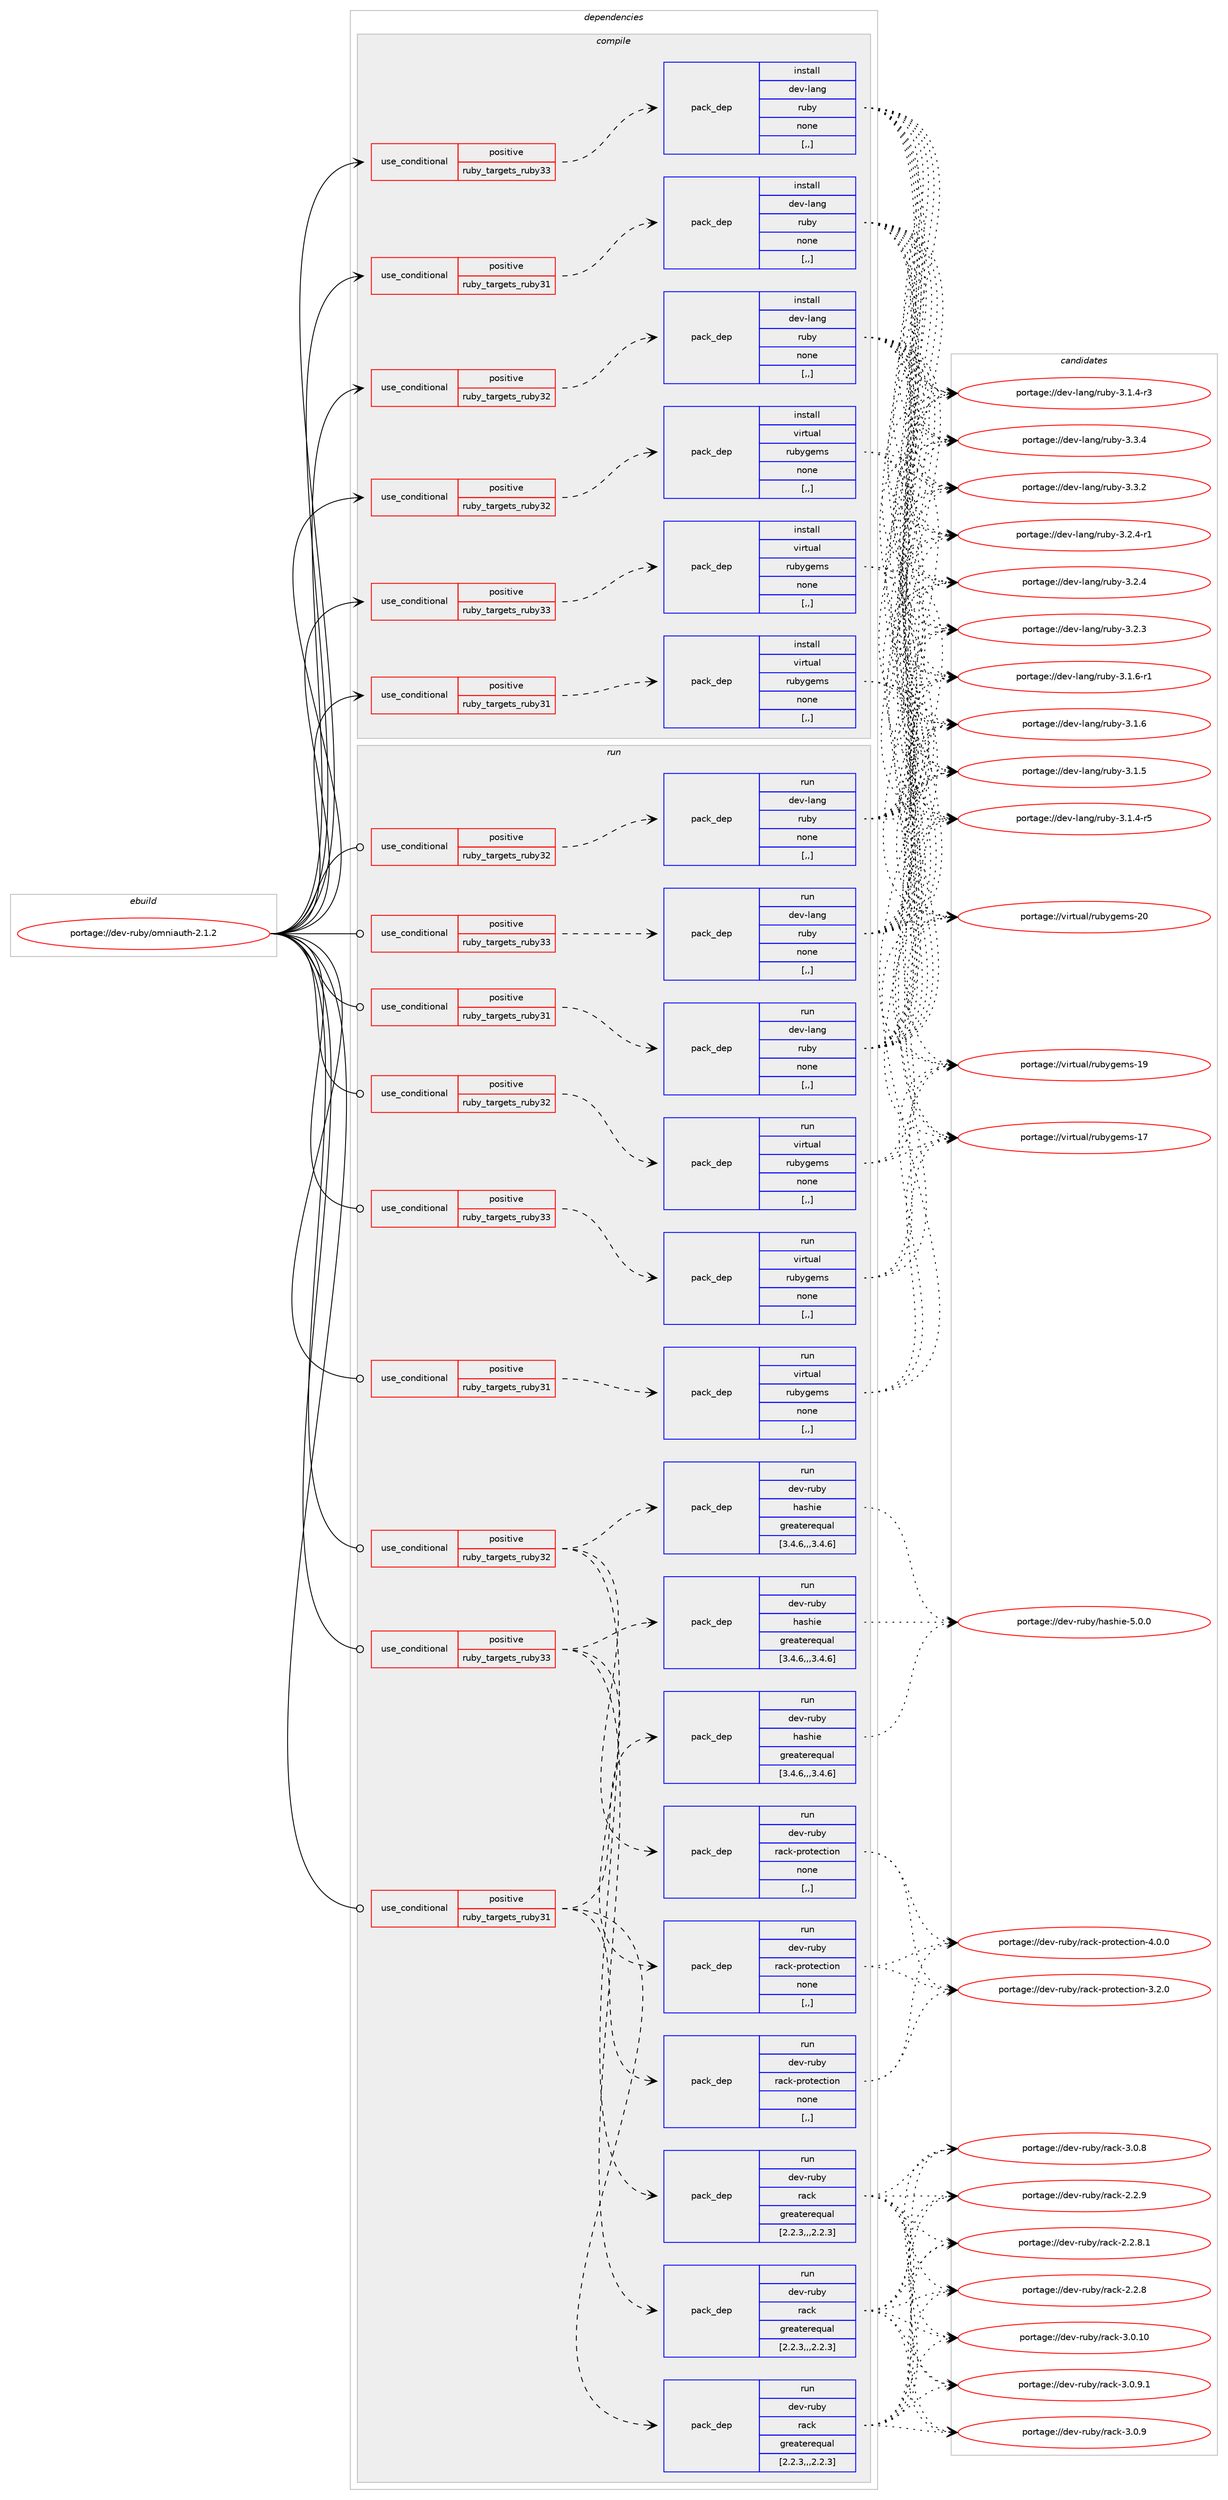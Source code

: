 digraph prolog {

# *************
# Graph options
# *************

newrank=true;
concentrate=true;
compound=true;
graph [rankdir=LR,fontname=Helvetica,fontsize=10,ranksep=1.5];#, ranksep=2.5, nodesep=0.2];
edge  [arrowhead=vee];
node  [fontname=Helvetica,fontsize=10];

# **********
# The ebuild
# **********

subgraph cluster_leftcol {
color=gray;
rank=same;
label=<<i>ebuild</i>>;
id [label="portage://dev-ruby/omniauth-2.1.2", color=red, width=4, href="../dev-ruby/omniauth-2.1.2.svg"];
}

# ****************
# The dependencies
# ****************

subgraph cluster_midcol {
color=gray;
label=<<i>dependencies</i>>;
subgraph cluster_compile {
fillcolor="#eeeeee";
style=filled;
label=<<i>compile</i>>;
subgraph cond51784 {
dependency192341 [label=<<TABLE BORDER="0" CELLBORDER="1" CELLSPACING="0" CELLPADDING="4"><TR><TD ROWSPAN="3" CELLPADDING="10">use_conditional</TD></TR><TR><TD>positive</TD></TR><TR><TD>ruby_targets_ruby31</TD></TR></TABLE>>, shape=none, color=red];
subgraph pack139214 {
dependency192342 [label=<<TABLE BORDER="0" CELLBORDER="1" CELLSPACING="0" CELLPADDING="4" WIDTH="220"><TR><TD ROWSPAN="6" CELLPADDING="30">pack_dep</TD></TR><TR><TD WIDTH="110">install</TD></TR><TR><TD>dev-lang</TD></TR><TR><TD>ruby</TD></TR><TR><TD>none</TD></TR><TR><TD>[,,]</TD></TR></TABLE>>, shape=none, color=blue];
}
dependency192341:e -> dependency192342:w [weight=20,style="dashed",arrowhead="vee"];
}
id:e -> dependency192341:w [weight=20,style="solid",arrowhead="vee"];
subgraph cond51785 {
dependency192343 [label=<<TABLE BORDER="0" CELLBORDER="1" CELLSPACING="0" CELLPADDING="4"><TR><TD ROWSPAN="3" CELLPADDING="10">use_conditional</TD></TR><TR><TD>positive</TD></TR><TR><TD>ruby_targets_ruby31</TD></TR></TABLE>>, shape=none, color=red];
subgraph pack139215 {
dependency192344 [label=<<TABLE BORDER="0" CELLBORDER="1" CELLSPACING="0" CELLPADDING="4" WIDTH="220"><TR><TD ROWSPAN="6" CELLPADDING="30">pack_dep</TD></TR><TR><TD WIDTH="110">install</TD></TR><TR><TD>virtual</TD></TR><TR><TD>rubygems</TD></TR><TR><TD>none</TD></TR><TR><TD>[,,]</TD></TR></TABLE>>, shape=none, color=blue];
}
dependency192343:e -> dependency192344:w [weight=20,style="dashed",arrowhead="vee"];
}
id:e -> dependency192343:w [weight=20,style="solid",arrowhead="vee"];
subgraph cond51786 {
dependency192345 [label=<<TABLE BORDER="0" CELLBORDER="1" CELLSPACING="0" CELLPADDING="4"><TR><TD ROWSPAN="3" CELLPADDING="10">use_conditional</TD></TR><TR><TD>positive</TD></TR><TR><TD>ruby_targets_ruby32</TD></TR></TABLE>>, shape=none, color=red];
subgraph pack139216 {
dependency192346 [label=<<TABLE BORDER="0" CELLBORDER="1" CELLSPACING="0" CELLPADDING="4" WIDTH="220"><TR><TD ROWSPAN="6" CELLPADDING="30">pack_dep</TD></TR><TR><TD WIDTH="110">install</TD></TR><TR><TD>dev-lang</TD></TR><TR><TD>ruby</TD></TR><TR><TD>none</TD></TR><TR><TD>[,,]</TD></TR></TABLE>>, shape=none, color=blue];
}
dependency192345:e -> dependency192346:w [weight=20,style="dashed",arrowhead="vee"];
}
id:e -> dependency192345:w [weight=20,style="solid",arrowhead="vee"];
subgraph cond51787 {
dependency192347 [label=<<TABLE BORDER="0" CELLBORDER="1" CELLSPACING="0" CELLPADDING="4"><TR><TD ROWSPAN="3" CELLPADDING="10">use_conditional</TD></TR><TR><TD>positive</TD></TR><TR><TD>ruby_targets_ruby32</TD></TR></TABLE>>, shape=none, color=red];
subgraph pack139217 {
dependency192348 [label=<<TABLE BORDER="0" CELLBORDER="1" CELLSPACING="0" CELLPADDING="4" WIDTH="220"><TR><TD ROWSPAN="6" CELLPADDING="30">pack_dep</TD></TR><TR><TD WIDTH="110">install</TD></TR><TR><TD>virtual</TD></TR><TR><TD>rubygems</TD></TR><TR><TD>none</TD></TR><TR><TD>[,,]</TD></TR></TABLE>>, shape=none, color=blue];
}
dependency192347:e -> dependency192348:w [weight=20,style="dashed",arrowhead="vee"];
}
id:e -> dependency192347:w [weight=20,style="solid",arrowhead="vee"];
subgraph cond51788 {
dependency192349 [label=<<TABLE BORDER="0" CELLBORDER="1" CELLSPACING="0" CELLPADDING="4"><TR><TD ROWSPAN="3" CELLPADDING="10">use_conditional</TD></TR><TR><TD>positive</TD></TR><TR><TD>ruby_targets_ruby33</TD></TR></TABLE>>, shape=none, color=red];
subgraph pack139218 {
dependency192350 [label=<<TABLE BORDER="0" CELLBORDER="1" CELLSPACING="0" CELLPADDING="4" WIDTH="220"><TR><TD ROWSPAN="6" CELLPADDING="30">pack_dep</TD></TR><TR><TD WIDTH="110">install</TD></TR><TR><TD>dev-lang</TD></TR><TR><TD>ruby</TD></TR><TR><TD>none</TD></TR><TR><TD>[,,]</TD></TR></TABLE>>, shape=none, color=blue];
}
dependency192349:e -> dependency192350:w [weight=20,style="dashed",arrowhead="vee"];
}
id:e -> dependency192349:w [weight=20,style="solid",arrowhead="vee"];
subgraph cond51789 {
dependency192351 [label=<<TABLE BORDER="0" CELLBORDER="1" CELLSPACING="0" CELLPADDING="4"><TR><TD ROWSPAN="3" CELLPADDING="10">use_conditional</TD></TR><TR><TD>positive</TD></TR><TR><TD>ruby_targets_ruby33</TD></TR></TABLE>>, shape=none, color=red];
subgraph pack139219 {
dependency192352 [label=<<TABLE BORDER="0" CELLBORDER="1" CELLSPACING="0" CELLPADDING="4" WIDTH="220"><TR><TD ROWSPAN="6" CELLPADDING="30">pack_dep</TD></TR><TR><TD WIDTH="110">install</TD></TR><TR><TD>virtual</TD></TR><TR><TD>rubygems</TD></TR><TR><TD>none</TD></TR><TR><TD>[,,]</TD></TR></TABLE>>, shape=none, color=blue];
}
dependency192351:e -> dependency192352:w [weight=20,style="dashed",arrowhead="vee"];
}
id:e -> dependency192351:w [weight=20,style="solid",arrowhead="vee"];
}
subgraph cluster_compileandrun {
fillcolor="#eeeeee";
style=filled;
label=<<i>compile and run</i>>;
}
subgraph cluster_run {
fillcolor="#eeeeee";
style=filled;
label=<<i>run</i>>;
subgraph cond51790 {
dependency192353 [label=<<TABLE BORDER="0" CELLBORDER="1" CELLSPACING="0" CELLPADDING="4"><TR><TD ROWSPAN="3" CELLPADDING="10">use_conditional</TD></TR><TR><TD>positive</TD></TR><TR><TD>ruby_targets_ruby31</TD></TR></TABLE>>, shape=none, color=red];
subgraph pack139220 {
dependency192354 [label=<<TABLE BORDER="0" CELLBORDER="1" CELLSPACING="0" CELLPADDING="4" WIDTH="220"><TR><TD ROWSPAN="6" CELLPADDING="30">pack_dep</TD></TR><TR><TD WIDTH="110">run</TD></TR><TR><TD>dev-lang</TD></TR><TR><TD>ruby</TD></TR><TR><TD>none</TD></TR><TR><TD>[,,]</TD></TR></TABLE>>, shape=none, color=blue];
}
dependency192353:e -> dependency192354:w [weight=20,style="dashed",arrowhead="vee"];
}
id:e -> dependency192353:w [weight=20,style="solid",arrowhead="odot"];
subgraph cond51791 {
dependency192355 [label=<<TABLE BORDER="0" CELLBORDER="1" CELLSPACING="0" CELLPADDING="4"><TR><TD ROWSPAN="3" CELLPADDING="10">use_conditional</TD></TR><TR><TD>positive</TD></TR><TR><TD>ruby_targets_ruby31</TD></TR></TABLE>>, shape=none, color=red];
subgraph pack139221 {
dependency192356 [label=<<TABLE BORDER="0" CELLBORDER="1" CELLSPACING="0" CELLPADDING="4" WIDTH="220"><TR><TD ROWSPAN="6" CELLPADDING="30">pack_dep</TD></TR><TR><TD WIDTH="110">run</TD></TR><TR><TD>dev-ruby</TD></TR><TR><TD>rack</TD></TR><TR><TD>greaterequal</TD></TR><TR><TD>[2.2.3,,,2.2.3]</TD></TR></TABLE>>, shape=none, color=blue];
}
dependency192355:e -> dependency192356:w [weight=20,style="dashed",arrowhead="vee"];
subgraph pack139222 {
dependency192357 [label=<<TABLE BORDER="0" CELLBORDER="1" CELLSPACING="0" CELLPADDING="4" WIDTH="220"><TR><TD ROWSPAN="6" CELLPADDING="30">pack_dep</TD></TR><TR><TD WIDTH="110">run</TD></TR><TR><TD>dev-ruby</TD></TR><TR><TD>rack-protection</TD></TR><TR><TD>none</TD></TR><TR><TD>[,,]</TD></TR></TABLE>>, shape=none, color=blue];
}
dependency192355:e -> dependency192357:w [weight=20,style="dashed",arrowhead="vee"];
subgraph pack139223 {
dependency192358 [label=<<TABLE BORDER="0" CELLBORDER="1" CELLSPACING="0" CELLPADDING="4" WIDTH="220"><TR><TD ROWSPAN="6" CELLPADDING="30">pack_dep</TD></TR><TR><TD WIDTH="110">run</TD></TR><TR><TD>dev-ruby</TD></TR><TR><TD>hashie</TD></TR><TR><TD>greaterequal</TD></TR><TR><TD>[3.4.6,,,3.4.6]</TD></TR></TABLE>>, shape=none, color=blue];
}
dependency192355:e -> dependency192358:w [weight=20,style="dashed",arrowhead="vee"];
}
id:e -> dependency192355:w [weight=20,style="solid",arrowhead="odot"];
subgraph cond51792 {
dependency192359 [label=<<TABLE BORDER="0" CELLBORDER="1" CELLSPACING="0" CELLPADDING="4"><TR><TD ROWSPAN="3" CELLPADDING="10">use_conditional</TD></TR><TR><TD>positive</TD></TR><TR><TD>ruby_targets_ruby31</TD></TR></TABLE>>, shape=none, color=red];
subgraph pack139224 {
dependency192360 [label=<<TABLE BORDER="0" CELLBORDER="1" CELLSPACING="0" CELLPADDING="4" WIDTH="220"><TR><TD ROWSPAN="6" CELLPADDING="30">pack_dep</TD></TR><TR><TD WIDTH="110">run</TD></TR><TR><TD>virtual</TD></TR><TR><TD>rubygems</TD></TR><TR><TD>none</TD></TR><TR><TD>[,,]</TD></TR></TABLE>>, shape=none, color=blue];
}
dependency192359:e -> dependency192360:w [weight=20,style="dashed",arrowhead="vee"];
}
id:e -> dependency192359:w [weight=20,style="solid",arrowhead="odot"];
subgraph cond51793 {
dependency192361 [label=<<TABLE BORDER="0" CELLBORDER="1" CELLSPACING="0" CELLPADDING="4"><TR><TD ROWSPAN="3" CELLPADDING="10">use_conditional</TD></TR><TR><TD>positive</TD></TR><TR><TD>ruby_targets_ruby32</TD></TR></TABLE>>, shape=none, color=red];
subgraph pack139225 {
dependency192362 [label=<<TABLE BORDER="0" CELLBORDER="1" CELLSPACING="0" CELLPADDING="4" WIDTH="220"><TR><TD ROWSPAN="6" CELLPADDING="30">pack_dep</TD></TR><TR><TD WIDTH="110">run</TD></TR><TR><TD>dev-lang</TD></TR><TR><TD>ruby</TD></TR><TR><TD>none</TD></TR><TR><TD>[,,]</TD></TR></TABLE>>, shape=none, color=blue];
}
dependency192361:e -> dependency192362:w [weight=20,style="dashed",arrowhead="vee"];
}
id:e -> dependency192361:w [weight=20,style="solid",arrowhead="odot"];
subgraph cond51794 {
dependency192363 [label=<<TABLE BORDER="0" CELLBORDER="1" CELLSPACING="0" CELLPADDING="4"><TR><TD ROWSPAN="3" CELLPADDING="10">use_conditional</TD></TR><TR><TD>positive</TD></TR><TR><TD>ruby_targets_ruby32</TD></TR></TABLE>>, shape=none, color=red];
subgraph pack139226 {
dependency192364 [label=<<TABLE BORDER="0" CELLBORDER="1" CELLSPACING="0" CELLPADDING="4" WIDTH="220"><TR><TD ROWSPAN="6" CELLPADDING="30">pack_dep</TD></TR><TR><TD WIDTH="110">run</TD></TR><TR><TD>dev-ruby</TD></TR><TR><TD>rack</TD></TR><TR><TD>greaterequal</TD></TR><TR><TD>[2.2.3,,,2.2.3]</TD></TR></TABLE>>, shape=none, color=blue];
}
dependency192363:e -> dependency192364:w [weight=20,style="dashed",arrowhead="vee"];
subgraph pack139227 {
dependency192365 [label=<<TABLE BORDER="0" CELLBORDER="1" CELLSPACING="0" CELLPADDING="4" WIDTH="220"><TR><TD ROWSPAN="6" CELLPADDING="30">pack_dep</TD></TR><TR><TD WIDTH="110">run</TD></TR><TR><TD>dev-ruby</TD></TR><TR><TD>rack-protection</TD></TR><TR><TD>none</TD></TR><TR><TD>[,,]</TD></TR></TABLE>>, shape=none, color=blue];
}
dependency192363:e -> dependency192365:w [weight=20,style="dashed",arrowhead="vee"];
subgraph pack139228 {
dependency192366 [label=<<TABLE BORDER="0" CELLBORDER="1" CELLSPACING="0" CELLPADDING="4" WIDTH="220"><TR><TD ROWSPAN="6" CELLPADDING="30">pack_dep</TD></TR><TR><TD WIDTH="110">run</TD></TR><TR><TD>dev-ruby</TD></TR><TR><TD>hashie</TD></TR><TR><TD>greaterequal</TD></TR><TR><TD>[3.4.6,,,3.4.6]</TD></TR></TABLE>>, shape=none, color=blue];
}
dependency192363:e -> dependency192366:w [weight=20,style="dashed",arrowhead="vee"];
}
id:e -> dependency192363:w [weight=20,style="solid",arrowhead="odot"];
subgraph cond51795 {
dependency192367 [label=<<TABLE BORDER="0" CELLBORDER="1" CELLSPACING="0" CELLPADDING="4"><TR><TD ROWSPAN="3" CELLPADDING="10">use_conditional</TD></TR><TR><TD>positive</TD></TR><TR><TD>ruby_targets_ruby32</TD></TR></TABLE>>, shape=none, color=red];
subgraph pack139229 {
dependency192368 [label=<<TABLE BORDER="0" CELLBORDER="1" CELLSPACING="0" CELLPADDING="4" WIDTH="220"><TR><TD ROWSPAN="6" CELLPADDING="30">pack_dep</TD></TR><TR><TD WIDTH="110">run</TD></TR><TR><TD>virtual</TD></TR><TR><TD>rubygems</TD></TR><TR><TD>none</TD></TR><TR><TD>[,,]</TD></TR></TABLE>>, shape=none, color=blue];
}
dependency192367:e -> dependency192368:w [weight=20,style="dashed",arrowhead="vee"];
}
id:e -> dependency192367:w [weight=20,style="solid",arrowhead="odot"];
subgraph cond51796 {
dependency192369 [label=<<TABLE BORDER="0" CELLBORDER="1" CELLSPACING="0" CELLPADDING="4"><TR><TD ROWSPAN="3" CELLPADDING="10">use_conditional</TD></TR><TR><TD>positive</TD></TR><TR><TD>ruby_targets_ruby33</TD></TR></TABLE>>, shape=none, color=red];
subgraph pack139230 {
dependency192370 [label=<<TABLE BORDER="0" CELLBORDER="1" CELLSPACING="0" CELLPADDING="4" WIDTH="220"><TR><TD ROWSPAN="6" CELLPADDING="30">pack_dep</TD></TR><TR><TD WIDTH="110">run</TD></TR><TR><TD>dev-lang</TD></TR><TR><TD>ruby</TD></TR><TR><TD>none</TD></TR><TR><TD>[,,]</TD></TR></TABLE>>, shape=none, color=blue];
}
dependency192369:e -> dependency192370:w [weight=20,style="dashed",arrowhead="vee"];
}
id:e -> dependency192369:w [weight=20,style="solid",arrowhead="odot"];
subgraph cond51797 {
dependency192371 [label=<<TABLE BORDER="0" CELLBORDER="1" CELLSPACING="0" CELLPADDING="4"><TR><TD ROWSPAN="3" CELLPADDING="10">use_conditional</TD></TR><TR><TD>positive</TD></TR><TR><TD>ruby_targets_ruby33</TD></TR></TABLE>>, shape=none, color=red];
subgraph pack139231 {
dependency192372 [label=<<TABLE BORDER="0" CELLBORDER="1" CELLSPACING="0" CELLPADDING="4" WIDTH="220"><TR><TD ROWSPAN="6" CELLPADDING="30">pack_dep</TD></TR><TR><TD WIDTH="110">run</TD></TR><TR><TD>dev-ruby</TD></TR><TR><TD>rack</TD></TR><TR><TD>greaterequal</TD></TR><TR><TD>[2.2.3,,,2.2.3]</TD></TR></TABLE>>, shape=none, color=blue];
}
dependency192371:e -> dependency192372:w [weight=20,style="dashed",arrowhead="vee"];
subgraph pack139232 {
dependency192373 [label=<<TABLE BORDER="0" CELLBORDER="1" CELLSPACING="0" CELLPADDING="4" WIDTH="220"><TR><TD ROWSPAN="6" CELLPADDING="30">pack_dep</TD></TR><TR><TD WIDTH="110">run</TD></TR><TR><TD>dev-ruby</TD></TR><TR><TD>rack-protection</TD></TR><TR><TD>none</TD></TR><TR><TD>[,,]</TD></TR></TABLE>>, shape=none, color=blue];
}
dependency192371:e -> dependency192373:w [weight=20,style="dashed",arrowhead="vee"];
subgraph pack139233 {
dependency192374 [label=<<TABLE BORDER="0" CELLBORDER="1" CELLSPACING="0" CELLPADDING="4" WIDTH="220"><TR><TD ROWSPAN="6" CELLPADDING="30">pack_dep</TD></TR><TR><TD WIDTH="110">run</TD></TR><TR><TD>dev-ruby</TD></TR><TR><TD>hashie</TD></TR><TR><TD>greaterequal</TD></TR><TR><TD>[3.4.6,,,3.4.6]</TD></TR></TABLE>>, shape=none, color=blue];
}
dependency192371:e -> dependency192374:w [weight=20,style="dashed",arrowhead="vee"];
}
id:e -> dependency192371:w [weight=20,style="solid",arrowhead="odot"];
subgraph cond51798 {
dependency192375 [label=<<TABLE BORDER="0" CELLBORDER="1" CELLSPACING="0" CELLPADDING="4"><TR><TD ROWSPAN="3" CELLPADDING="10">use_conditional</TD></TR><TR><TD>positive</TD></TR><TR><TD>ruby_targets_ruby33</TD></TR></TABLE>>, shape=none, color=red];
subgraph pack139234 {
dependency192376 [label=<<TABLE BORDER="0" CELLBORDER="1" CELLSPACING="0" CELLPADDING="4" WIDTH="220"><TR><TD ROWSPAN="6" CELLPADDING="30">pack_dep</TD></TR><TR><TD WIDTH="110">run</TD></TR><TR><TD>virtual</TD></TR><TR><TD>rubygems</TD></TR><TR><TD>none</TD></TR><TR><TD>[,,]</TD></TR></TABLE>>, shape=none, color=blue];
}
dependency192375:e -> dependency192376:w [weight=20,style="dashed",arrowhead="vee"];
}
id:e -> dependency192375:w [weight=20,style="solid",arrowhead="odot"];
}
}

# **************
# The candidates
# **************

subgraph cluster_choices {
rank=same;
color=gray;
label=<<i>candidates</i>>;

subgraph choice139214 {
color=black;
nodesep=1;
choice10010111845108971101034711411798121455146514652 [label="portage://dev-lang/ruby-3.3.4", color=red, width=4,href="../dev-lang/ruby-3.3.4.svg"];
choice10010111845108971101034711411798121455146514650 [label="portage://dev-lang/ruby-3.3.2", color=red, width=4,href="../dev-lang/ruby-3.3.2.svg"];
choice100101118451089711010347114117981214551465046524511449 [label="portage://dev-lang/ruby-3.2.4-r1", color=red, width=4,href="../dev-lang/ruby-3.2.4-r1.svg"];
choice10010111845108971101034711411798121455146504652 [label="portage://dev-lang/ruby-3.2.4", color=red, width=4,href="../dev-lang/ruby-3.2.4.svg"];
choice10010111845108971101034711411798121455146504651 [label="portage://dev-lang/ruby-3.2.3", color=red, width=4,href="../dev-lang/ruby-3.2.3.svg"];
choice100101118451089711010347114117981214551464946544511449 [label="portage://dev-lang/ruby-3.1.6-r1", color=red, width=4,href="../dev-lang/ruby-3.1.6-r1.svg"];
choice10010111845108971101034711411798121455146494654 [label="portage://dev-lang/ruby-3.1.6", color=red, width=4,href="../dev-lang/ruby-3.1.6.svg"];
choice10010111845108971101034711411798121455146494653 [label="portage://dev-lang/ruby-3.1.5", color=red, width=4,href="../dev-lang/ruby-3.1.5.svg"];
choice100101118451089711010347114117981214551464946524511453 [label="portage://dev-lang/ruby-3.1.4-r5", color=red, width=4,href="../dev-lang/ruby-3.1.4-r5.svg"];
choice100101118451089711010347114117981214551464946524511451 [label="portage://dev-lang/ruby-3.1.4-r3", color=red, width=4,href="../dev-lang/ruby-3.1.4-r3.svg"];
dependency192342:e -> choice10010111845108971101034711411798121455146514652:w [style=dotted,weight="100"];
dependency192342:e -> choice10010111845108971101034711411798121455146514650:w [style=dotted,weight="100"];
dependency192342:e -> choice100101118451089711010347114117981214551465046524511449:w [style=dotted,weight="100"];
dependency192342:e -> choice10010111845108971101034711411798121455146504652:w [style=dotted,weight="100"];
dependency192342:e -> choice10010111845108971101034711411798121455146504651:w [style=dotted,weight="100"];
dependency192342:e -> choice100101118451089711010347114117981214551464946544511449:w [style=dotted,weight="100"];
dependency192342:e -> choice10010111845108971101034711411798121455146494654:w [style=dotted,weight="100"];
dependency192342:e -> choice10010111845108971101034711411798121455146494653:w [style=dotted,weight="100"];
dependency192342:e -> choice100101118451089711010347114117981214551464946524511453:w [style=dotted,weight="100"];
dependency192342:e -> choice100101118451089711010347114117981214551464946524511451:w [style=dotted,weight="100"];
}
subgraph choice139215 {
color=black;
nodesep=1;
choice118105114116117971084711411798121103101109115455048 [label="portage://virtual/rubygems-20", color=red, width=4,href="../virtual/rubygems-20.svg"];
choice118105114116117971084711411798121103101109115454957 [label="portage://virtual/rubygems-19", color=red, width=4,href="../virtual/rubygems-19.svg"];
choice118105114116117971084711411798121103101109115454955 [label="portage://virtual/rubygems-17", color=red, width=4,href="../virtual/rubygems-17.svg"];
dependency192344:e -> choice118105114116117971084711411798121103101109115455048:w [style=dotted,weight="100"];
dependency192344:e -> choice118105114116117971084711411798121103101109115454957:w [style=dotted,weight="100"];
dependency192344:e -> choice118105114116117971084711411798121103101109115454955:w [style=dotted,weight="100"];
}
subgraph choice139216 {
color=black;
nodesep=1;
choice10010111845108971101034711411798121455146514652 [label="portage://dev-lang/ruby-3.3.4", color=red, width=4,href="../dev-lang/ruby-3.3.4.svg"];
choice10010111845108971101034711411798121455146514650 [label="portage://dev-lang/ruby-3.3.2", color=red, width=4,href="../dev-lang/ruby-3.3.2.svg"];
choice100101118451089711010347114117981214551465046524511449 [label="portage://dev-lang/ruby-3.2.4-r1", color=red, width=4,href="../dev-lang/ruby-3.2.4-r1.svg"];
choice10010111845108971101034711411798121455146504652 [label="portage://dev-lang/ruby-3.2.4", color=red, width=4,href="../dev-lang/ruby-3.2.4.svg"];
choice10010111845108971101034711411798121455146504651 [label="portage://dev-lang/ruby-3.2.3", color=red, width=4,href="../dev-lang/ruby-3.2.3.svg"];
choice100101118451089711010347114117981214551464946544511449 [label="portage://dev-lang/ruby-3.1.6-r1", color=red, width=4,href="../dev-lang/ruby-3.1.6-r1.svg"];
choice10010111845108971101034711411798121455146494654 [label="portage://dev-lang/ruby-3.1.6", color=red, width=4,href="../dev-lang/ruby-3.1.6.svg"];
choice10010111845108971101034711411798121455146494653 [label="portage://dev-lang/ruby-3.1.5", color=red, width=4,href="../dev-lang/ruby-3.1.5.svg"];
choice100101118451089711010347114117981214551464946524511453 [label="portage://dev-lang/ruby-3.1.4-r5", color=red, width=4,href="../dev-lang/ruby-3.1.4-r5.svg"];
choice100101118451089711010347114117981214551464946524511451 [label="portage://dev-lang/ruby-3.1.4-r3", color=red, width=4,href="../dev-lang/ruby-3.1.4-r3.svg"];
dependency192346:e -> choice10010111845108971101034711411798121455146514652:w [style=dotted,weight="100"];
dependency192346:e -> choice10010111845108971101034711411798121455146514650:w [style=dotted,weight="100"];
dependency192346:e -> choice100101118451089711010347114117981214551465046524511449:w [style=dotted,weight="100"];
dependency192346:e -> choice10010111845108971101034711411798121455146504652:w [style=dotted,weight="100"];
dependency192346:e -> choice10010111845108971101034711411798121455146504651:w [style=dotted,weight="100"];
dependency192346:e -> choice100101118451089711010347114117981214551464946544511449:w [style=dotted,weight="100"];
dependency192346:e -> choice10010111845108971101034711411798121455146494654:w [style=dotted,weight="100"];
dependency192346:e -> choice10010111845108971101034711411798121455146494653:w [style=dotted,weight="100"];
dependency192346:e -> choice100101118451089711010347114117981214551464946524511453:w [style=dotted,weight="100"];
dependency192346:e -> choice100101118451089711010347114117981214551464946524511451:w [style=dotted,weight="100"];
}
subgraph choice139217 {
color=black;
nodesep=1;
choice118105114116117971084711411798121103101109115455048 [label="portage://virtual/rubygems-20", color=red, width=4,href="../virtual/rubygems-20.svg"];
choice118105114116117971084711411798121103101109115454957 [label="portage://virtual/rubygems-19", color=red, width=4,href="../virtual/rubygems-19.svg"];
choice118105114116117971084711411798121103101109115454955 [label="portage://virtual/rubygems-17", color=red, width=4,href="../virtual/rubygems-17.svg"];
dependency192348:e -> choice118105114116117971084711411798121103101109115455048:w [style=dotted,weight="100"];
dependency192348:e -> choice118105114116117971084711411798121103101109115454957:w [style=dotted,weight="100"];
dependency192348:e -> choice118105114116117971084711411798121103101109115454955:w [style=dotted,weight="100"];
}
subgraph choice139218 {
color=black;
nodesep=1;
choice10010111845108971101034711411798121455146514652 [label="portage://dev-lang/ruby-3.3.4", color=red, width=4,href="../dev-lang/ruby-3.3.4.svg"];
choice10010111845108971101034711411798121455146514650 [label="portage://dev-lang/ruby-3.3.2", color=red, width=4,href="../dev-lang/ruby-3.3.2.svg"];
choice100101118451089711010347114117981214551465046524511449 [label="portage://dev-lang/ruby-3.2.4-r1", color=red, width=4,href="../dev-lang/ruby-3.2.4-r1.svg"];
choice10010111845108971101034711411798121455146504652 [label="portage://dev-lang/ruby-3.2.4", color=red, width=4,href="../dev-lang/ruby-3.2.4.svg"];
choice10010111845108971101034711411798121455146504651 [label="portage://dev-lang/ruby-3.2.3", color=red, width=4,href="../dev-lang/ruby-3.2.3.svg"];
choice100101118451089711010347114117981214551464946544511449 [label="portage://dev-lang/ruby-3.1.6-r1", color=red, width=4,href="../dev-lang/ruby-3.1.6-r1.svg"];
choice10010111845108971101034711411798121455146494654 [label="portage://dev-lang/ruby-3.1.6", color=red, width=4,href="../dev-lang/ruby-3.1.6.svg"];
choice10010111845108971101034711411798121455146494653 [label="portage://dev-lang/ruby-3.1.5", color=red, width=4,href="../dev-lang/ruby-3.1.5.svg"];
choice100101118451089711010347114117981214551464946524511453 [label="portage://dev-lang/ruby-3.1.4-r5", color=red, width=4,href="../dev-lang/ruby-3.1.4-r5.svg"];
choice100101118451089711010347114117981214551464946524511451 [label="portage://dev-lang/ruby-3.1.4-r3", color=red, width=4,href="../dev-lang/ruby-3.1.4-r3.svg"];
dependency192350:e -> choice10010111845108971101034711411798121455146514652:w [style=dotted,weight="100"];
dependency192350:e -> choice10010111845108971101034711411798121455146514650:w [style=dotted,weight="100"];
dependency192350:e -> choice100101118451089711010347114117981214551465046524511449:w [style=dotted,weight="100"];
dependency192350:e -> choice10010111845108971101034711411798121455146504652:w [style=dotted,weight="100"];
dependency192350:e -> choice10010111845108971101034711411798121455146504651:w [style=dotted,weight="100"];
dependency192350:e -> choice100101118451089711010347114117981214551464946544511449:w [style=dotted,weight="100"];
dependency192350:e -> choice10010111845108971101034711411798121455146494654:w [style=dotted,weight="100"];
dependency192350:e -> choice10010111845108971101034711411798121455146494653:w [style=dotted,weight="100"];
dependency192350:e -> choice100101118451089711010347114117981214551464946524511453:w [style=dotted,weight="100"];
dependency192350:e -> choice100101118451089711010347114117981214551464946524511451:w [style=dotted,weight="100"];
}
subgraph choice139219 {
color=black;
nodesep=1;
choice118105114116117971084711411798121103101109115455048 [label="portage://virtual/rubygems-20", color=red, width=4,href="../virtual/rubygems-20.svg"];
choice118105114116117971084711411798121103101109115454957 [label="portage://virtual/rubygems-19", color=red, width=4,href="../virtual/rubygems-19.svg"];
choice118105114116117971084711411798121103101109115454955 [label="portage://virtual/rubygems-17", color=red, width=4,href="../virtual/rubygems-17.svg"];
dependency192352:e -> choice118105114116117971084711411798121103101109115455048:w [style=dotted,weight="100"];
dependency192352:e -> choice118105114116117971084711411798121103101109115454957:w [style=dotted,weight="100"];
dependency192352:e -> choice118105114116117971084711411798121103101109115454955:w [style=dotted,weight="100"];
}
subgraph choice139220 {
color=black;
nodesep=1;
choice10010111845108971101034711411798121455146514652 [label="portage://dev-lang/ruby-3.3.4", color=red, width=4,href="../dev-lang/ruby-3.3.4.svg"];
choice10010111845108971101034711411798121455146514650 [label="portage://dev-lang/ruby-3.3.2", color=red, width=4,href="../dev-lang/ruby-3.3.2.svg"];
choice100101118451089711010347114117981214551465046524511449 [label="portage://dev-lang/ruby-3.2.4-r1", color=red, width=4,href="../dev-lang/ruby-3.2.4-r1.svg"];
choice10010111845108971101034711411798121455146504652 [label="portage://dev-lang/ruby-3.2.4", color=red, width=4,href="../dev-lang/ruby-3.2.4.svg"];
choice10010111845108971101034711411798121455146504651 [label="portage://dev-lang/ruby-3.2.3", color=red, width=4,href="../dev-lang/ruby-3.2.3.svg"];
choice100101118451089711010347114117981214551464946544511449 [label="portage://dev-lang/ruby-3.1.6-r1", color=red, width=4,href="../dev-lang/ruby-3.1.6-r1.svg"];
choice10010111845108971101034711411798121455146494654 [label="portage://dev-lang/ruby-3.1.6", color=red, width=4,href="../dev-lang/ruby-3.1.6.svg"];
choice10010111845108971101034711411798121455146494653 [label="portage://dev-lang/ruby-3.1.5", color=red, width=4,href="../dev-lang/ruby-3.1.5.svg"];
choice100101118451089711010347114117981214551464946524511453 [label="portage://dev-lang/ruby-3.1.4-r5", color=red, width=4,href="../dev-lang/ruby-3.1.4-r5.svg"];
choice100101118451089711010347114117981214551464946524511451 [label="portage://dev-lang/ruby-3.1.4-r3", color=red, width=4,href="../dev-lang/ruby-3.1.4-r3.svg"];
dependency192354:e -> choice10010111845108971101034711411798121455146514652:w [style=dotted,weight="100"];
dependency192354:e -> choice10010111845108971101034711411798121455146514650:w [style=dotted,weight="100"];
dependency192354:e -> choice100101118451089711010347114117981214551465046524511449:w [style=dotted,weight="100"];
dependency192354:e -> choice10010111845108971101034711411798121455146504652:w [style=dotted,weight="100"];
dependency192354:e -> choice10010111845108971101034711411798121455146504651:w [style=dotted,weight="100"];
dependency192354:e -> choice100101118451089711010347114117981214551464946544511449:w [style=dotted,weight="100"];
dependency192354:e -> choice10010111845108971101034711411798121455146494654:w [style=dotted,weight="100"];
dependency192354:e -> choice10010111845108971101034711411798121455146494653:w [style=dotted,weight="100"];
dependency192354:e -> choice100101118451089711010347114117981214551464946524511453:w [style=dotted,weight="100"];
dependency192354:e -> choice100101118451089711010347114117981214551464946524511451:w [style=dotted,weight="100"];
}
subgraph choice139221 {
color=black;
nodesep=1;
choice100101118451141179812147114979910745514648464948 [label="portage://dev-ruby/rack-3.0.10", color=red, width=4,href="../dev-ruby/rack-3.0.10.svg"];
choice10010111845114117981214711497991074551464846574649 [label="portage://dev-ruby/rack-3.0.9.1", color=red, width=4,href="../dev-ruby/rack-3.0.9.1.svg"];
choice1001011184511411798121471149799107455146484657 [label="portage://dev-ruby/rack-3.0.9", color=red, width=4,href="../dev-ruby/rack-3.0.9.svg"];
choice1001011184511411798121471149799107455146484656 [label="portage://dev-ruby/rack-3.0.8", color=red, width=4,href="../dev-ruby/rack-3.0.8.svg"];
choice1001011184511411798121471149799107455046504657 [label="portage://dev-ruby/rack-2.2.9", color=red, width=4,href="../dev-ruby/rack-2.2.9.svg"];
choice10010111845114117981214711497991074550465046564649 [label="portage://dev-ruby/rack-2.2.8.1", color=red, width=4,href="../dev-ruby/rack-2.2.8.1.svg"];
choice1001011184511411798121471149799107455046504656 [label="portage://dev-ruby/rack-2.2.8", color=red, width=4,href="../dev-ruby/rack-2.2.8.svg"];
dependency192356:e -> choice100101118451141179812147114979910745514648464948:w [style=dotted,weight="100"];
dependency192356:e -> choice10010111845114117981214711497991074551464846574649:w [style=dotted,weight="100"];
dependency192356:e -> choice1001011184511411798121471149799107455146484657:w [style=dotted,weight="100"];
dependency192356:e -> choice1001011184511411798121471149799107455146484656:w [style=dotted,weight="100"];
dependency192356:e -> choice1001011184511411798121471149799107455046504657:w [style=dotted,weight="100"];
dependency192356:e -> choice10010111845114117981214711497991074550465046564649:w [style=dotted,weight="100"];
dependency192356:e -> choice1001011184511411798121471149799107455046504656:w [style=dotted,weight="100"];
}
subgraph choice139222 {
color=black;
nodesep=1;
choice10010111845114117981214711497991074511211411111610199116105111110455246484648 [label="portage://dev-ruby/rack-protection-4.0.0", color=red, width=4,href="../dev-ruby/rack-protection-4.0.0.svg"];
choice10010111845114117981214711497991074511211411111610199116105111110455146504648 [label="portage://dev-ruby/rack-protection-3.2.0", color=red, width=4,href="../dev-ruby/rack-protection-3.2.0.svg"];
dependency192357:e -> choice10010111845114117981214711497991074511211411111610199116105111110455246484648:w [style=dotted,weight="100"];
dependency192357:e -> choice10010111845114117981214711497991074511211411111610199116105111110455146504648:w [style=dotted,weight="100"];
}
subgraph choice139223 {
color=black;
nodesep=1;
choice10010111845114117981214710497115104105101455346484648 [label="portage://dev-ruby/hashie-5.0.0", color=red, width=4,href="../dev-ruby/hashie-5.0.0.svg"];
dependency192358:e -> choice10010111845114117981214710497115104105101455346484648:w [style=dotted,weight="100"];
}
subgraph choice139224 {
color=black;
nodesep=1;
choice118105114116117971084711411798121103101109115455048 [label="portage://virtual/rubygems-20", color=red, width=4,href="../virtual/rubygems-20.svg"];
choice118105114116117971084711411798121103101109115454957 [label="portage://virtual/rubygems-19", color=red, width=4,href="../virtual/rubygems-19.svg"];
choice118105114116117971084711411798121103101109115454955 [label="portage://virtual/rubygems-17", color=red, width=4,href="../virtual/rubygems-17.svg"];
dependency192360:e -> choice118105114116117971084711411798121103101109115455048:w [style=dotted,weight="100"];
dependency192360:e -> choice118105114116117971084711411798121103101109115454957:w [style=dotted,weight="100"];
dependency192360:e -> choice118105114116117971084711411798121103101109115454955:w [style=dotted,weight="100"];
}
subgraph choice139225 {
color=black;
nodesep=1;
choice10010111845108971101034711411798121455146514652 [label="portage://dev-lang/ruby-3.3.4", color=red, width=4,href="../dev-lang/ruby-3.3.4.svg"];
choice10010111845108971101034711411798121455146514650 [label="portage://dev-lang/ruby-3.3.2", color=red, width=4,href="../dev-lang/ruby-3.3.2.svg"];
choice100101118451089711010347114117981214551465046524511449 [label="portage://dev-lang/ruby-3.2.4-r1", color=red, width=4,href="../dev-lang/ruby-3.2.4-r1.svg"];
choice10010111845108971101034711411798121455146504652 [label="portage://dev-lang/ruby-3.2.4", color=red, width=4,href="../dev-lang/ruby-3.2.4.svg"];
choice10010111845108971101034711411798121455146504651 [label="portage://dev-lang/ruby-3.2.3", color=red, width=4,href="../dev-lang/ruby-3.2.3.svg"];
choice100101118451089711010347114117981214551464946544511449 [label="portage://dev-lang/ruby-3.1.6-r1", color=red, width=4,href="../dev-lang/ruby-3.1.6-r1.svg"];
choice10010111845108971101034711411798121455146494654 [label="portage://dev-lang/ruby-3.1.6", color=red, width=4,href="../dev-lang/ruby-3.1.6.svg"];
choice10010111845108971101034711411798121455146494653 [label="portage://dev-lang/ruby-3.1.5", color=red, width=4,href="../dev-lang/ruby-3.1.5.svg"];
choice100101118451089711010347114117981214551464946524511453 [label="portage://dev-lang/ruby-3.1.4-r5", color=red, width=4,href="../dev-lang/ruby-3.1.4-r5.svg"];
choice100101118451089711010347114117981214551464946524511451 [label="portage://dev-lang/ruby-3.1.4-r3", color=red, width=4,href="../dev-lang/ruby-3.1.4-r3.svg"];
dependency192362:e -> choice10010111845108971101034711411798121455146514652:w [style=dotted,weight="100"];
dependency192362:e -> choice10010111845108971101034711411798121455146514650:w [style=dotted,weight="100"];
dependency192362:e -> choice100101118451089711010347114117981214551465046524511449:w [style=dotted,weight="100"];
dependency192362:e -> choice10010111845108971101034711411798121455146504652:w [style=dotted,weight="100"];
dependency192362:e -> choice10010111845108971101034711411798121455146504651:w [style=dotted,weight="100"];
dependency192362:e -> choice100101118451089711010347114117981214551464946544511449:w [style=dotted,weight="100"];
dependency192362:e -> choice10010111845108971101034711411798121455146494654:w [style=dotted,weight="100"];
dependency192362:e -> choice10010111845108971101034711411798121455146494653:w [style=dotted,weight="100"];
dependency192362:e -> choice100101118451089711010347114117981214551464946524511453:w [style=dotted,weight="100"];
dependency192362:e -> choice100101118451089711010347114117981214551464946524511451:w [style=dotted,weight="100"];
}
subgraph choice139226 {
color=black;
nodesep=1;
choice100101118451141179812147114979910745514648464948 [label="portage://dev-ruby/rack-3.0.10", color=red, width=4,href="../dev-ruby/rack-3.0.10.svg"];
choice10010111845114117981214711497991074551464846574649 [label="portage://dev-ruby/rack-3.0.9.1", color=red, width=4,href="../dev-ruby/rack-3.0.9.1.svg"];
choice1001011184511411798121471149799107455146484657 [label="portage://dev-ruby/rack-3.0.9", color=red, width=4,href="../dev-ruby/rack-3.0.9.svg"];
choice1001011184511411798121471149799107455146484656 [label="portage://dev-ruby/rack-3.0.8", color=red, width=4,href="../dev-ruby/rack-3.0.8.svg"];
choice1001011184511411798121471149799107455046504657 [label="portage://dev-ruby/rack-2.2.9", color=red, width=4,href="../dev-ruby/rack-2.2.9.svg"];
choice10010111845114117981214711497991074550465046564649 [label="portage://dev-ruby/rack-2.2.8.1", color=red, width=4,href="../dev-ruby/rack-2.2.8.1.svg"];
choice1001011184511411798121471149799107455046504656 [label="portage://dev-ruby/rack-2.2.8", color=red, width=4,href="../dev-ruby/rack-2.2.8.svg"];
dependency192364:e -> choice100101118451141179812147114979910745514648464948:w [style=dotted,weight="100"];
dependency192364:e -> choice10010111845114117981214711497991074551464846574649:w [style=dotted,weight="100"];
dependency192364:e -> choice1001011184511411798121471149799107455146484657:w [style=dotted,weight="100"];
dependency192364:e -> choice1001011184511411798121471149799107455146484656:w [style=dotted,weight="100"];
dependency192364:e -> choice1001011184511411798121471149799107455046504657:w [style=dotted,weight="100"];
dependency192364:e -> choice10010111845114117981214711497991074550465046564649:w [style=dotted,weight="100"];
dependency192364:e -> choice1001011184511411798121471149799107455046504656:w [style=dotted,weight="100"];
}
subgraph choice139227 {
color=black;
nodesep=1;
choice10010111845114117981214711497991074511211411111610199116105111110455246484648 [label="portage://dev-ruby/rack-protection-4.0.0", color=red, width=4,href="../dev-ruby/rack-protection-4.0.0.svg"];
choice10010111845114117981214711497991074511211411111610199116105111110455146504648 [label="portage://dev-ruby/rack-protection-3.2.0", color=red, width=4,href="../dev-ruby/rack-protection-3.2.0.svg"];
dependency192365:e -> choice10010111845114117981214711497991074511211411111610199116105111110455246484648:w [style=dotted,weight="100"];
dependency192365:e -> choice10010111845114117981214711497991074511211411111610199116105111110455146504648:w [style=dotted,weight="100"];
}
subgraph choice139228 {
color=black;
nodesep=1;
choice10010111845114117981214710497115104105101455346484648 [label="portage://dev-ruby/hashie-5.0.0", color=red, width=4,href="../dev-ruby/hashie-5.0.0.svg"];
dependency192366:e -> choice10010111845114117981214710497115104105101455346484648:w [style=dotted,weight="100"];
}
subgraph choice139229 {
color=black;
nodesep=1;
choice118105114116117971084711411798121103101109115455048 [label="portage://virtual/rubygems-20", color=red, width=4,href="../virtual/rubygems-20.svg"];
choice118105114116117971084711411798121103101109115454957 [label="portage://virtual/rubygems-19", color=red, width=4,href="../virtual/rubygems-19.svg"];
choice118105114116117971084711411798121103101109115454955 [label="portage://virtual/rubygems-17", color=red, width=4,href="../virtual/rubygems-17.svg"];
dependency192368:e -> choice118105114116117971084711411798121103101109115455048:w [style=dotted,weight="100"];
dependency192368:e -> choice118105114116117971084711411798121103101109115454957:w [style=dotted,weight="100"];
dependency192368:e -> choice118105114116117971084711411798121103101109115454955:w [style=dotted,weight="100"];
}
subgraph choice139230 {
color=black;
nodesep=1;
choice10010111845108971101034711411798121455146514652 [label="portage://dev-lang/ruby-3.3.4", color=red, width=4,href="../dev-lang/ruby-3.3.4.svg"];
choice10010111845108971101034711411798121455146514650 [label="portage://dev-lang/ruby-3.3.2", color=red, width=4,href="../dev-lang/ruby-3.3.2.svg"];
choice100101118451089711010347114117981214551465046524511449 [label="portage://dev-lang/ruby-3.2.4-r1", color=red, width=4,href="../dev-lang/ruby-3.2.4-r1.svg"];
choice10010111845108971101034711411798121455146504652 [label="portage://dev-lang/ruby-3.2.4", color=red, width=4,href="../dev-lang/ruby-3.2.4.svg"];
choice10010111845108971101034711411798121455146504651 [label="portage://dev-lang/ruby-3.2.3", color=red, width=4,href="../dev-lang/ruby-3.2.3.svg"];
choice100101118451089711010347114117981214551464946544511449 [label="portage://dev-lang/ruby-3.1.6-r1", color=red, width=4,href="../dev-lang/ruby-3.1.6-r1.svg"];
choice10010111845108971101034711411798121455146494654 [label="portage://dev-lang/ruby-3.1.6", color=red, width=4,href="../dev-lang/ruby-3.1.6.svg"];
choice10010111845108971101034711411798121455146494653 [label="portage://dev-lang/ruby-3.1.5", color=red, width=4,href="../dev-lang/ruby-3.1.5.svg"];
choice100101118451089711010347114117981214551464946524511453 [label="portage://dev-lang/ruby-3.1.4-r5", color=red, width=4,href="../dev-lang/ruby-3.1.4-r5.svg"];
choice100101118451089711010347114117981214551464946524511451 [label="portage://dev-lang/ruby-3.1.4-r3", color=red, width=4,href="../dev-lang/ruby-3.1.4-r3.svg"];
dependency192370:e -> choice10010111845108971101034711411798121455146514652:w [style=dotted,weight="100"];
dependency192370:e -> choice10010111845108971101034711411798121455146514650:w [style=dotted,weight="100"];
dependency192370:e -> choice100101118451089711010347114117981214551465046524511449:w [style=dotted,weight="100"];
dependency192370:e -> choice10010111845108971101034711411798121455146504652:w [style=dotted,weight="100"];
dependency192370:e -> choice10010111845108971101034711411798121455146504651:w [style=dotted,weight="100"];
dependency192370:e -> choice100101118451089711010347114117981214551464946544511449:w [style=dotted,weight="100"];
dependency192370:e -> choice10010111845108971101034711411798121455146494654:w [style=dotted,weight="100"];
dependency192370:e -> choice10010111845108971101034711411798121455146494653:w [style=dotted,weight="100"];
dependency192370:e -> choice100101118451089711010347114117981214551464946524511453:w [style=dotted,weight="100"];
dependency192370:e -> choice100101118451089711010347114117981214551464946524511451:w [style=dotted,weight="100"];
}
subgraph choice139231 {
color=black;
nodesep=1;
choice100101118451141179812147114979910745514648464948 [label="portage://dev-ruby/rack-3.0.10", color=red, width=4,href="../dev-ruby/rack-3.0.10.svg"];
choice10010111845114117981214711497991074551464846574649 [label="portage://dev-ruby/rack-3.0.9.1", color=red, width=4,href="../dev-ruby/rack-3.0.9.1.svg"];
choice1001011184511411798121471149799107455146484657 [label="portage://dev-ruby/rack-3.0.9", color=red, width=4,href="../dev-ruby/rack-3.0.9.svg"];
choice1001011184511411798121471149799107455146484656 [label="portage://dev-ruby/rack-3.0.8", color=red, width=4,href="../dev-ruby/rack-3.0.8.svg"];
choice1001011184511411798121471149799107455046504657 [label="portage://dev-ruby/rack-2.2.9", color=red, width=4,href="../dev-ruby/rack-2.2.9.svg"];
choice10010111845114117981214711497991074550465046564649 [label="portage://dev-ruby/rack-2.2.8.1", color=red, width=4,href="../dev-ruby/rack-2.2.8.1.svg"];
choice1001011184511411798121471149799107455046504656 [label="portage://dev-ruby/rack-2.2.8", color=red, width=4,href="../dev-ruby/rack-2.2.8.svg"];
dependency192372:e -> choice100101118451141179812147114979910745514648464948:w [style=dotted,weight="100"];
dependency192372:e -> choice10010111845114117981214711497991074551464846574649:w [style=dotted,weight="100"];
dependency192372:e -> choice1001011184511411798121471149799107455146484657:w [style=dotted,weight="100"];
dependency192372:e -> choice1001011184511411798121471149799107455146484656:w [style=dotted,weight="100"];
dependency192372:e -> choice1001011184511411798121471149799107455046504657:w [style=dotted,weight="100"];
dependency192372:e -> choice10010111845114117981214711497991074550465046564649:w [style=dotted,weight="100"];
dependency192372:e -> choice1001011184511411798121471149799107455046504656:w [style=dotted,weight="100"];
}
subgraph choice139232 {
color=black;
nodesep=1;
choice10010111845114117981214711497991074511211411111610199116105111110455246484648 [label="portage://dev-ruby/rack-protection-4.0.0", color=red, width=4,href="../dev-ruby/rack-protection-4.0.0.svg"];
choice10010111845114117981214711497991074511211411111610199116105111110455146504648 [label="portage://dev-ruby/rack-protection-3.2.0", color=red, width=4,href="../dev-ruby/rack-protection-3.2.0.svg"];
dependency192373:e -> choice10010111845114117981214711497991074511211411111610199116105111110455246484648:w [style=dotted,weight="100"];
dependency192373:e -> choice10010111845114117981214711497991074511211411111610199116105111110455146504648:w [style=dotted,weight="100"];
}
subgraph choice139233 {
color=black;
nodesep=1;
choice10010111845114117981214710497115104105101455346484648 [label="portage://dev-ruby/hashie-5.0.0", color=red, width=4,href="../dev-ruby/hashie-5.0.0.svg"];
dependency192374:e -> choice10010111845114117981214710497115104105101455346484648:w [style=dotted,weight="100"];
}
subgraph choice139234 {
color=black;
nodesep=1;
choice118105114116117971084711411798121103101109115455048 [label="portage://virtual/rubygems-20", color=red, width=4,href="../virtual/rubygems-20.svg"];
choice118105114116117971084711411798121103101109115454957 [label="portage://virtual/rubygems-19", color=red, width=4,href="../virtual/rubygems-19.svg"];
choice118105114116117971084711411798121103101109115454955 [label="portage://virtual/rubygems-17", color=red, width=4,href="../virtual/rubygems-17.svg"];
dependency192376:e -> choice118105114116117971084711411798121103101109115455048:w [style=dotted,weight="100"];
dependency192376:e -> choice118105114116117971084711411798121103101109115454957:w [style=dotted,weight="100"];
dependency192376:e -> choice118105114116117971084711411798121103101109115454955:w [style=dotted,weight="100"];
}
}

}
